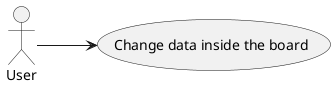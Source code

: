 @startuml
'https://plantuml.com/use-case-diagram
left to right direction


"User" --> (Change data inside the board)
@enduml